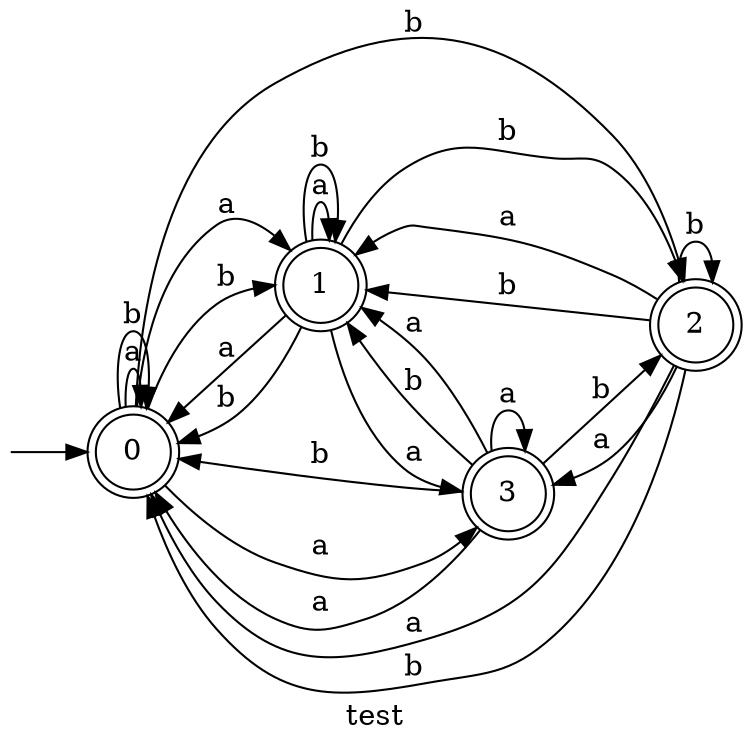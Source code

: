 digraph finite_state_machine {
  rankdir=LR;  
  size="8,5"  label="test"  node [shape = doublecircle]; "0" "1" "2" "3";
  node [shape = circle];
  __I__ [label="", style=invis, width=0]
  __I__ -> "0"
  "0" -> "1" [label = a];
  "0" -> "0" [label = a];
  "0" -> "3" [label = a];
  "0" -> "2" [label = b];
  "0" -> "1" [label = b];
  "0" -> "0" [label = b];
  "1" -> "3" [label = a];
  "1" -> "1" [label = a];
  "1" -> "0" [label = a];
  "1" -> "2" [label = b];
  "1" -> "1" [label = b];
  "1" -> "0" [label = b];
  "2" -> "3" [label = a];
  "2" -> "1" [label = a];
  "2" -> "0" [label = a];
  "2" -> "0" [label = b];
  "2" -> "2" [label = b];
  "2" -> "1" [label = b];
  "3" -> "0" [label = a];
  "3" -> "3" [label = a];
  "3" -> "1" [label = a];
  "3" -> "1" [label = b];
  "3" -> "0" [label = b];
  "3" -> "2" [label = b];
}
